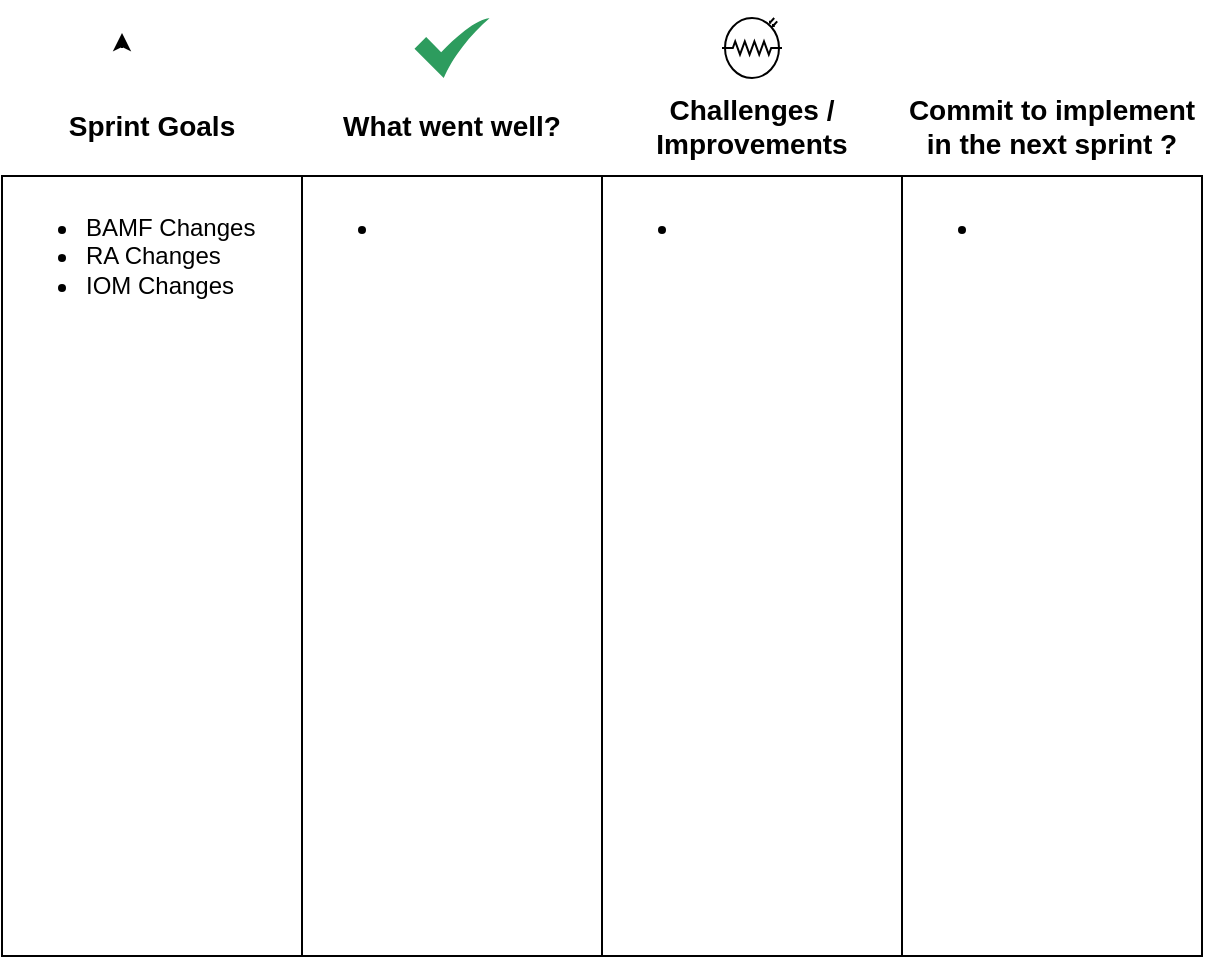 <mxfile version="26.2.8">
  <diagram id="wFE0QG_FPsp0jaGvCLVb" name="Page-1">
    <mxGraphModel dx="864" dy="472" grid="1" gridSize="10" guides="1" tooltips="1" connect="1" arrows="1" fold="1" page="1" pageScale="1" pageWidth="850" pageHeight="1100" math="0" shadow="0">
      <root>
        <mxCell id="0" />
        <mxCell id="1" parent="0" />
        <mxCell id="Ri7pskJAGjxM2nJ7OI_0-13" value="&lt;ul&gt;&lt;li&gt;BAMF Changes&lt;/li&gt;&lt;li&gt;RA Changes&lt;/li&gt;&lt;li&gt;IOM Changes&lt;/li&gt;&lt;/ul&gt;" style="rounded=0;whiteSpace=wrap;html=1;align=left;verticalAlign=top;" vertex="1" parent="1">
          <mxGeometry x="80" y="120" width="150" height="390" as="geometry" />
        </mxCell>
        <mxCell id="Ri7pskJAGjxM2nJ7OI_0-14" value="Sprint Goals" style="text;html=1;align=center;verticalAlign=middle;whiteSpace=wrap;rounded=0;fontStyle=1;fontSize=14;" vertex="1" parent="1">
          <mxGeometry x="80" y="80" width="150" height="30" as="geometry" />
        </mxCell>
        <mxCell id="Ri7pskJAGjxM2nJ7OI_0-17" value="&lt;ul&gt;&lt;li&gt;&lt;br&gt;&lt;/li&gt;&lt;/ul&gt;" style="rounded=0;whiteSpace=wrap;html=1;align=left;verticalAlign=top;" vertex="1" parent="1">
          <mxGeometry x="230" y="120" width="150" height="390" as="geometry" />
        </mxCell>
        <mxCell id="Ri7pskJAGjxM2nJ7OI_0-18" value="What went well?" style="text;html=1;align=center;verticalAlign=middle;whiteSpace=wrap;rounded=0;fontStyle=1;fontSize=14;" vertex="1" parent="1">
          <mxGeometry x="230" y="80" width="150" height="30" as="geometry" />
        </mxCell>
        <mxCell id="Ri7pskJAGjxM2nJ7OI_0-19" value="&lt;ul&gt;&lt;li&gt;&lt;br&gt;&lt;/li&gt;&lt;/ul&gt;" style="rounded=0;whiteSpace=wrap;html=1;verticalAlign=top;align=left;" vertex="1" parent="1">
          <mxGeometry x="380" y="120" width="150" height="390" as="geometry" />
        </mxCell>
        <mxCell id="Ri7pskJAGjxM2nJ7OI_0-20" value="Challenges / Improvements" style="text;html=1;align=center;verticalAlign=middle;whiteSpace=wrap;rounded=0;fontStyle=1;fontSize=14;" vertex="1" parent="1">
          <mxGeometry x="380" y="80" width="150" height="30" as="geometry" />
        </mxCell>
        <mxCell id="Ri7pskJAGjxM2nJ7OI_0-22" style="edgeStyle=orthogonalEdgeStyle;rounded=0;orthogonalLoop=1;jettySize=auto;html=1;exitX=0.5;exitY=1;exitDx=0;exitDy=0;" edge="1" parent="1" source="Ri7pskJAGjxM2nJ7OI_0-17" target="Ri7pskJAGjxM2nJ7OI_0-17">
          <mxGeometry relative="1" as="geometry" />
        </mxCell>
        <mxCell id="Ri7pskJAGjxM2nJ7OI_0-23" value="&lt;ul&gt;&lt;li&gt;&lt;br&gt;&lt;/li&gt;&lt;/ul&gt;" style="rounded=0;whiteSpace=wrap;html=1;verticalAlign=top;align=left;" vertex="1" parent="1">
          <mxGeometry x="530" y="120" width="150" height="390" as="geometry" />
        </mxCell>
        <mxCell id="Ri7pskJAGjxM2nJ7OI_0-24" value="Commit to implement in the next sprint ?" style="text;html=1;align=center;verticalAlign=middle;whiteSpace=wrap;rounded=0;fontStyle=1;fontSize=14;" vertex="1" parent="1">
          <mxGeometry x="530" y="80" width="150" height="30" as="geometry" />
        </mxCell>
        <mxCell id="Ri7pskJAGjxM2nJ7OI_0-25" value="" style="shape=image;html=1;verticalAlign=top;verticalLabelPosition=bottom;labelBackgroundColor=#ffffff;imageAspect=0;aspect=fixed;image=https://cdn4.iconfinder.com/data/icons/online-marketing-hand-drawn-vol-2/52/goals__seo__target__mission__office__shooting__business-128.png" vertex="1" parent="1">
          <mxGeometry x="140" y="41" width="30" height="30" as="geometry" />
        </mxCell>
        <mxCell id="Ri7pskJAGjxM2nJ7OI_0-26" value="" style="sketch=0;html=1;aspect=fixed;strokeColor=none;shadow=0;align=center;fillColor=#2D9C5E;verticalAlign=top;labelPosition=center;verticalLabelPosition=bottom;shape=mxgraph.gcp2.check;direction=east;" vertex="1" parent="1">
          <mxGeometry x="286.25" y="41" width="37.5" height="30" as="geometry" />
        </mxCell>
        <mxCell id="Ri7pskJAGjxM2nJ7OI_0-27" value="" style="verticalLabelPosition=bottom;shadow=0;dashed=0;align=center;html=1;verticalAlign=top;shape=mxgraph.electrical.opto_electronics.photo_resistor_3;" vertex="1" parent="1">
          <mxGeometry x="440" y="41" width="30" height="30" as="geometry" />
        </mxCell>
        <mxCell id="Ri7pskJAGjxM2nJ7OI_0-28" value="" style="shape=image;html=1;verticalAlign=top;verticalLabelPosition=bottom;labelBackgroundColor=#ffffff;imageAspect=0;aspect=fixed;image=https://cdn1.iconfinder.com/data/icons/business-and-finance-20/200/vector_65_12-128.png" vertex="1" parent="1">
          <mxGeometry x="581" y="32" width="48" height="48" as="geometry" />
        </mxCell>
        <mxCell id="Ri7pskJAGjxM2nJ7OI_0-29" style="edgeStyle=orthogonalEdgeStyle;rounded=0;orthogonalLoop=1;jettySize=auto;html=1;exitX=0;exitY=0.5;exitDx=0;exitDy=0;entryX=0;entryY=0.25;entryDx=0;entryDy=0;" edge="1" parent="1" source="Ri7pskJAGjxM2nJ7OI_0-25" target="Ri7pskJAGjxM2nJ7OI_0-25">
          <mxGeometry relative="1" as="geometry" />
        </mxCell>
      </root>
    </mxGraphModel>
  </diagram>
</mxfile>
